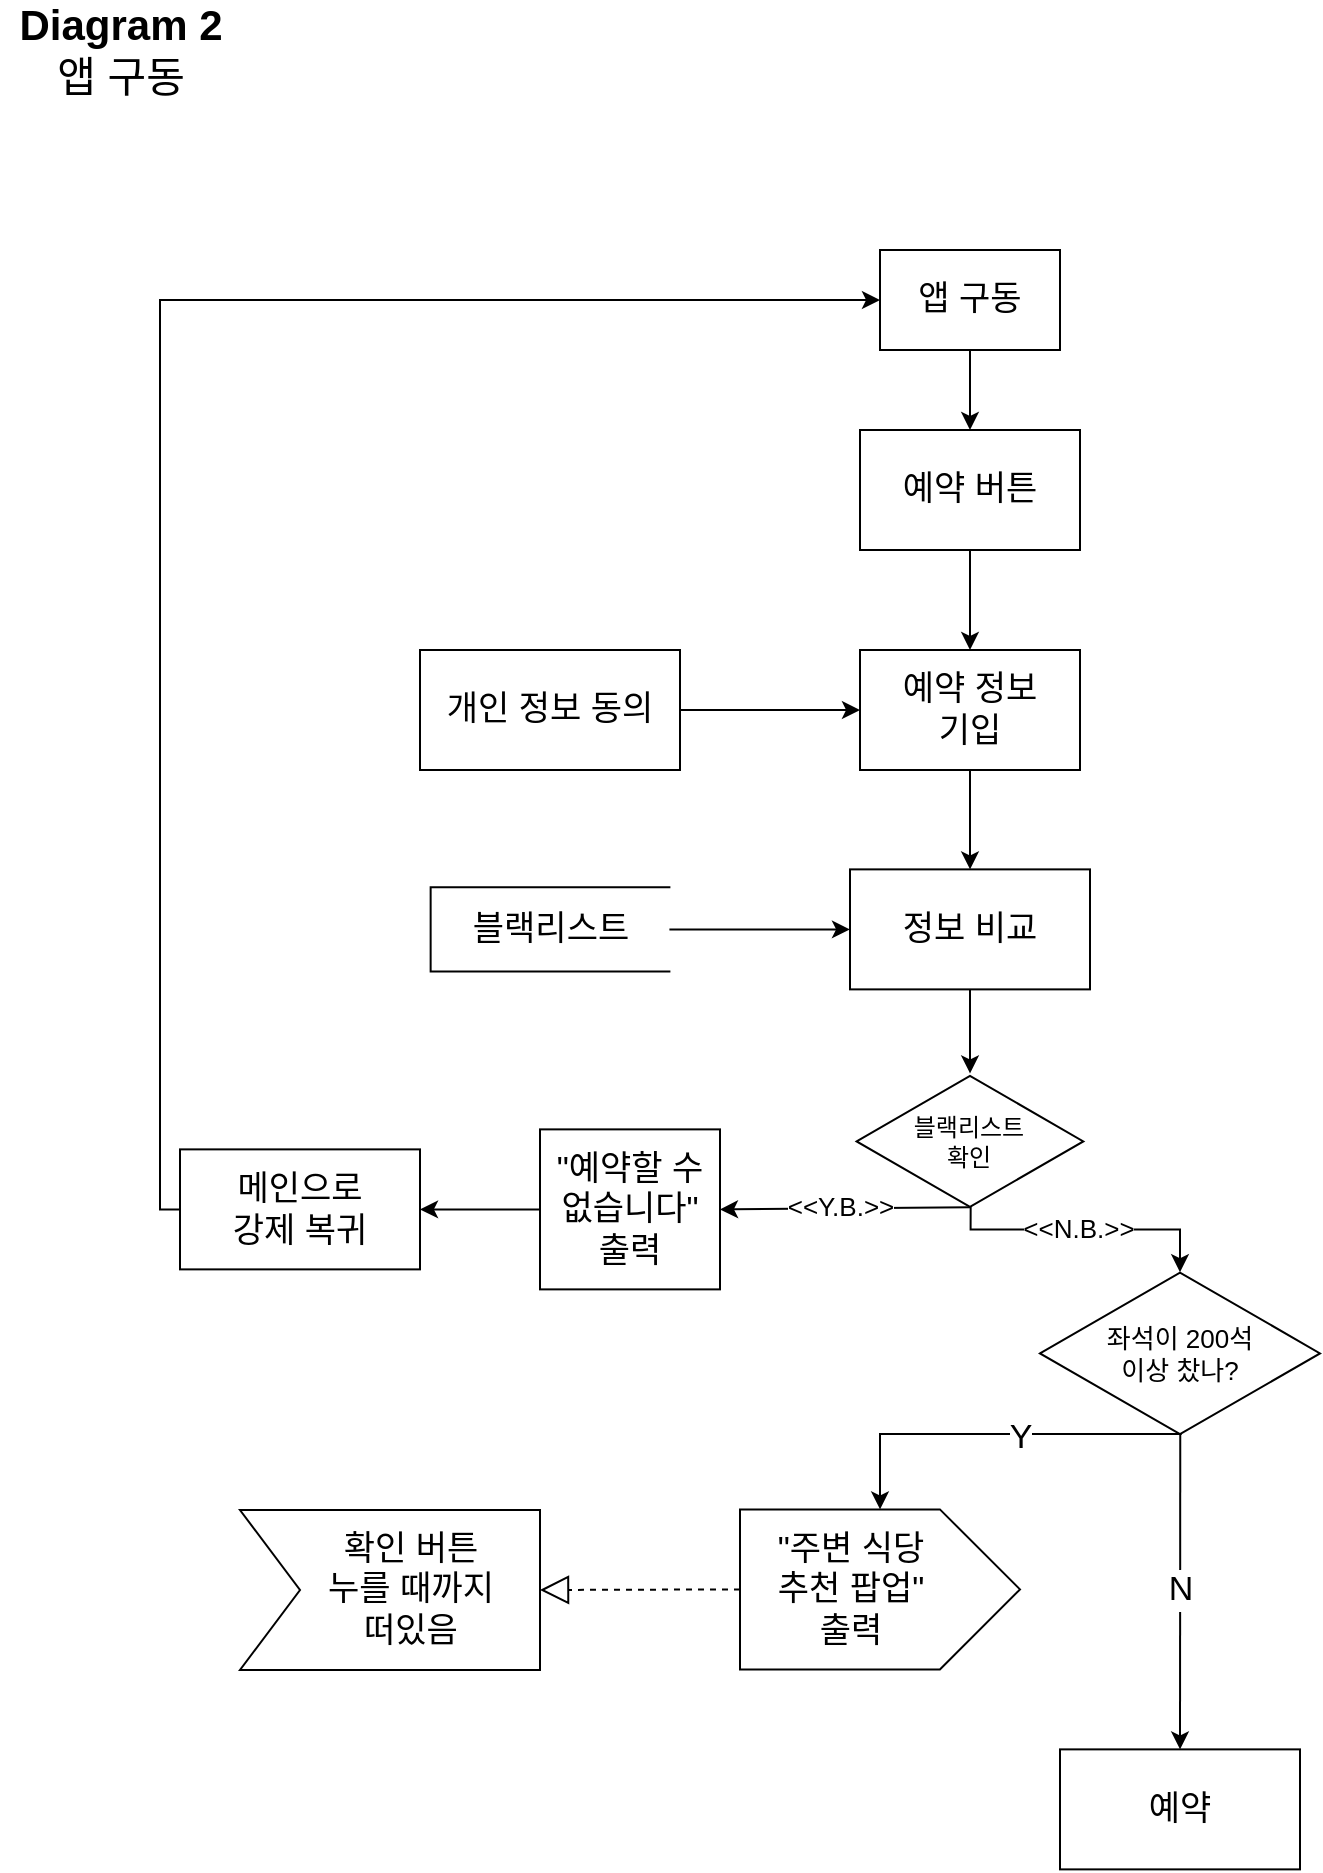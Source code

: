 <mxfile version="17.2.4" type="device"><diagram id="5m8ImbxqSu6qPV4slDl9" name="페이지-1"><mxGraphModel dx="2031" dy="1236" grid="1" gridSize="10" guides="1" tooltips="1" connect="1" arrows="1" fold="1" page="1" pageScale="1" pageWidth="827" pageHeight="1169" math="0" shadow="0"><root><mxCell id="0"/><mxCell id="1" parent="0"/><mxCell id="Mc_krjjgkNhKQVEosxgI-1" value="&lt;font style=&quot;font-size: 21px&quot;&gt;&lt;b&gt;Diagram 2&lt;/b&gt;&lt;br&gt;앱 구동&lt;br&gt;&lt;/font&gt;" style="text;html=1;align=center;verticalAlign=middle;resizable=0;points=[];autosize=1;strokeColor=none;fillColor=none;fontSize=13;" vertex="1" parent="1"><mxGeometry x="60" y="60" width="120" height="40" as="geometry"/></mxCell><mxCell id="Mc_krjjgkNhKQVEosxgI-2" value="앱 구동" style="rounded=0;whiteSpace=wrap;html=1;fontSize=17;" vertex="1" parent="1"><mxGeometry x="500" y="180" width="90" height="50" as="geometry"/></mxCell><mxCell id="Mc_krjjgkNhKQVEosxgI-3" value="예약 버튼" style="rounded=0;whiteSpace=wrap;html=1;fontSize=17;" vertex="1" parent="1"><mxGeometry x="490" y="270" width="110" height="60" as="geometry"/></mxCell><mxCell id="Mc_krjjgkNhKQVEosxgI-5" value="예약 정보&lt;br&gt;기입" style="rounded=0;whiteSpace=wrap;html=1;fontSize=17;" vertex="1" parent="1"><mxGeometry x="490" y="380" width="110" height="60" as="geometry"/></mxCell><mxCell id="Mc_krjjgkNhKQVEosxgI-6" value="개인 정보 동의" style="rounded=0;whiteSpace=wrap;html=1;fontSize=17;" vertex="1" parent="1"><mxGeometry x="270" y="380" width="130" height="60" as="geometry"/></mxCell><mxCell id="Mc_krjjgkNhKQVEosxgI-7" value="" style="endArrow=classic;html=1;rounded=0;fontSize=17;entryX=0.5;entryY=0;entryDx=0;entryDy=0;exitX=0.5;exitY=1;exitDx=0;exitDy=0;" edge="1" parent="1" source="Mc_krjjgkNhKQVEosxgI-2" target="Mc_krjjgkNhKQVEosxgI-3"><mxGeometry width="50" height="50" relative="1" as="geometry"><mxPoint x="560" y="290" as="sourcePoint"/><mxPoint x="610" y="240" as="targetPoint"/></mxGeometry></mxCell><mxCell id="Mc_krjjgkNhKQVEosxgI-8" value="" style="endArrow=classic;html=1;rounded=0;fontSize=17;entryX=0.5;entryY=0;entryDx=0;entryDy=0;exitX=0.5;exitY=1;exitDx=0;exitDy=0;" edge="1" parent="1" source="Mc_krjjgkNhKQVEosxgI-3" target="Mc_krjjgkNhKQVEosxgI-5"><mxGeometry width="50" height="50" relative="1" as="geometry"><mxPoint x="620" y="390" as="sourcePoint"/><mxPoint x="670" y="340" as="targetPoint"/></mxGeometry></mxCell><mxCell id="Mc_krjjgkNhKQVEosxgI-9" value="" style="endArrow=classic;html=1;rounded=0;fontSize=17;entryX=0;entryY=0.5;entryDx=0;entryDy=0;exitX=1;exitY=0.5;exitDx=0;exitDy=0;" edge="1" parent="1" source="Mc_krjjgkNhKQVEosxgI-6" target="Mc_krjjgkNhKQVEosxgI-5"><mxGeometry width="50" height="50" relative="1" as="geometry"><mxPoint x="424" y="550" as="sourcePoint"/><mxPoint x="424" y="460" as="targetPoint"/></mxGeometry></mxCell><mxCell id="Mc_krjjgkNhKQVEosxgI-10" value="정보 비교" style="rounded=0;whiteSpace=wrap;html=1;fontSize=17;" vertex="1" parent="1"><mxGeometry x="485" y="489.69" width="120" height="60" as="geometry"/></mxCell><mxCell id="Mc_krjjgkNhKQVEosxgI-11" value="" style="shape=partialRectangle;whiteSpace=wrap;html=1;bottom=1;right=1;left=1;top=0;fillColor=none;routingCenterX=-0.5;fontSize=17;rotation=90;" vertex="1" parent="1"><mxGeometry x="313.92" y="460.0" width="42.18" height="119.38" as="geometry"/></mxCell><mxCell id="Mc_krjjgkNhKQVEosxgI-12" value="블랙리스트" style="text;html=1;align=center;verticalAlign=middle;resizable=0;points=[];autosize=1;strokeColor=none;fillColor=none;fontSize=17;" vertex="1" parent="1"><mxGeometry x="285" y="504.69" width="100" height="30" as="geometry"/></mxCell><mxCell id="Mc_krjjgkNhKQVEosxgI-13" value="" style="endArrow=classic;html=1;rounded=0;fontSize=17;entryX=0;entryY=0.5;entryDx=0;entryDy=0;exitX=0.5;exitY=0;exitDx=0;exitDy=0;" edge="1" parent="1" source="Mc_krjjgkNhKQVEosxgI-11" target="Mc_krjjgkNhKQVEosxgI-10"><mxGeometry width="50" height="50" relative="1" as="geometry"><mxPoint x="410" y="539.69" as="sourcePoint"/><mxPoint x="460" y="489.69" as="targetPoint"/></mxGeometry></mxCell><mxCell id="Mc_krjjgkNhKQVEosxgI-14" value="&lt;div style=&quot;font-size: 12px;&quot;&gt;블랙리스트&lt;/div&gt;&lt;div style=&quot;font-size: 12px;&quot;&gt;확인&lt;/div&gt;" style="html=1;whiteSpace=wrap;aspect=fixed;shape=isoRectangle;fontSize=12;align=center;" vertex="1" parent="1"><mxGeometry x="488.33" y="591.69" width="113.33" height="68" as="geometry"/></mxCell><mxCell id="Mc_krjjgkNhKQVEosxgI-15" value="" style="endArrow=classic;html=1;rounded=0;fontSize=17;entryX=0.5;entryY=0;entryDx=0;entryDy=0;exitX=0.5;exitY=1;exitDx=0;exitDy=0;" edge="1" parent="1" source="Mc_krjjgkNhKQVEosxgI-5" target="Mc_krjjgkNhKQVEosxgI-10"><mxGeometry width="50" height="50" relative="1" as="geometry"><mxPoint x="650" y="520" as="sourcePoint"/><mxPoint x="670" y="550" as="targetPoint"/></mxGeometry></mxCell><mxCell id="Mc_krjjgkNhKQVEosxgI-16" value="" style="endArrow=classic;html=1;rounded=0;fontSize=17;exitX=0.5;exitY=1;exitDx=0;exitDy=0;" edge="1" parent="1" source="Mc_krjjgkNhKQVEosxgI-10" target="Mc_krjjgkNhKQVEosxgI-14"><mxGeometry width="50" height="50" relative="1" as="geometry"><mxPoint x="640" y="489.69" as="sourcePoint"/><mxPoint x="600" y="599.69" as="targetPoint"/></mxGeometry></mxCell><mxCell id="Mc_krjjgkNhKQVEosxgI-18" value="&quot;예약할 수 없습니다&quot; 출력" style="rounded=0;whiteSpace=wrap;html=1;fontSize=17;" vertex="1" parent="1"><mxGeometry x="330" y="619.69" width="90" height="80" as="geometry"/></mxCell><mxCell id="Mc_krjjgkNhKQVEosxgI-20" value="메인으로 &lt;br&gt;강제 복귀" style="rounded=0;whiteSpace=wrap;html=1;fontSize=17;" vertex="1" parent="1"><mxGeometry x="150" y="629.69" width="120" height="60" as="geometry"/></mxCell><mxCell id="Mc_krjjgkNhKQVEosxgI-21" value="" style="endArrow=classic;html=1;rounded=0;fontSize=17;entryX=1;entryY=0.5;entryDx=0;entryDy=0;exitX=0;exitY=0.5;exitDx=0;exitDy=0;" edge="1" parent="1" source="Mc_krjjgkNhKQVEosxgI-18" target="Mc_krjjgkNhKQVEosxgI-20"><mxGeometry width="50" height="50" relative="1" as="geometry"><mxPoint x="263.92" y="680" as="sourcePoint"/><mxPoint x="313.92" y="630" as="targetPoint"/></mxGeometry></mxCell><mxCell id="Mc_krjjgkNhKQVEosxgI-22" value="" style="endArrow=classic;html=1;rounded=0;fontSize=17;exitX=0;exitY=0.5;exitDx=0;exitDy=0;entryX=0;entryY=0.5;entryDx=0;entryDy=0;edgeStyle=orthogonalEdgeStyle;" edge="1" parent="1" source="Mc_krjjgkNhKQVEosxgI-20" target="Mc_krjjgkNhKQVEosxgI-2"><mxGeometry width="50" height="50" relative="1" as="geometry"><mxPoint x="40" y="600" as="sourcePoint"/><mxPoint x="90" y="550" as="targetPoint"/></mxGeometry></mxCell><mxCell id="Mc_krjjgkNhKQVEosxgI-27" value="좌석이 200석&lt;br style=&quot;font-size: 13px;&quot;&gt;이상 찼나?" style="html=1;whiteSpace=wrap;aspect=fixed;shape=isoRectangle;fontSize=13;" vertex="1" parent="1"><mxGeometry x="580" y="689.69" width="140" height="84" as="geometry"/></mxCell><mxCell id="Mc_krjjgkNhKQVEosxgI-28" value="" style="endArrow=classic;html=1;rounded=0;fontSize=17;entryX=1;entryY=0.5;entryDx=0;entryDy=0;exitX=0.502;exitY=0.984;exitDx=0;exitDy=0;exitPerimeter=0;" edge="1" parent="1" source="Mc_krjjgkNhKQVEosxgI-14" target="Mc_krjjgkNhKQVEosxgI-18"><mxGeometry width="50" height="50" relative="1" as="geometry"><mxPoint x="460" y="709.69" as="sourcePoint"/><mxPoint x="510" y="659.69" as="targetPoint"/></mxGeometry></mxCell><mxCell id="Mc_krjjgkNhKQVEosxgI-32" value="&amp;lt;&amp;lt;Y.B.&amp;gt;&amp;gt;" style="edgeLabel;html=1;align=center;verticalAlign=middle;resizable=0;points=[];fontSize=13;" vertex="1" connectable="0" parent="Mc_krjjgkNhKQVEosxgI-28"><mxGeometry x="-0.166" relative="1" as="geometry"><mxPoint x="-13" y="-1" as="offset"/></mxGeometry></mxCell><mxCell id="Mc_krjjgkNhKQVEosxgI-31" value="" style="endArrow=classic;html=1;rounded=0;fontSize=17;exitX=0.503;exitY=0.978;exitDx=0;exitDy=0;exitPerimeter=0;edgeStyle=orthogonalEdgeStyle;entryX=0.5;entryY=0.017;entryDx=0;entryDy=0;entryPerimeter=0;" edge="1" parent="1" source="Mc_krjjgkNhKQVEosxgI-14" target="Mc_krjjgkNhKQVEosxgI-27"><mxGeometry width="50" height="50" relative="1" as="geometry"><mxPoint x="603.33" y="679.69" as="sourcePoint"/><mxPoint x="653.33" y="629.69" as="targetPoint"/><Array as="points"><mxPoint x="545" y="669.69"/><mxPoint x="650" y="669.69"/></Array></mxGeometry></mxCell><mxCell id="Mc_krjjgkNhKQVEosxgI-33" value="&amp;lt;&amp;lt;N.B.&amp;gt;&amp;gt;" style="edgeLabel;html=1;align=center;verticalAlign=middle;resizable=0;points=[];fontSize=13;" vertex="1" connectable="0" parent="Mc_krjjgkNhKQVEosxgI-31"><mxGeometry x="-0.243" relative="1" as="geometry"><mxPoint x="13" y="-1" as="offset"/></mxGeometry></mxCell><mxCell id="Mc_krjjgkNhKQVEosxgI-34" value="" style="shape=offPageConnector;whiteSpace=wrap;html=1;fontSize=13;rotation=-90;size=0.286;" vertex="1" parent="1"><mxGeometry x="460" y="779.69" width="80" height="140" as="geometry"/></mxCell><mxCell id="Mc_krjjgkNhKQVEosxgI-35" value="&quot;주변 식당&lt;br style=&quot;font-size: 17px;&quot;&gt;추천 팝업&quot;&lt;br style=&quot;font-size: 17px;&quot;&gt;출력" style="text;html=1;align=center;verticalAlign=middle;resizable=0;points=[];autosize=1;strokeColor=none;fillColor=none;fontSize=17;" vertex="1" parent="1"><mxGeometry x="440" y="814.69" width="90" height="70" as="geometry"/></mxCell><mxCell id="Mc_krjjgkNhKQVEosxgI-36" value="" style="edgeStyle=orthogonalEdgeStyle;elbow=horizontal;endArrow=classic;html=1;rounded=0;fontSize=17;exitX=0.506;exitY=0.98;exitDx=0;exitDy=0;exitPerimeter=0;entryX=1;entryY=0.5;entryDx=0;entryDy=0;" edge="1" parent="1" source="Mc_krjjgkNhKQVEosxgI-27" target="Mc_krjjgkNhKQVEosxgI-34"><mxGeometry width="50" height="50" relative="1" as="geometry"><mxPoint x="440" y="769.69" as="sourcePoint"/><mxPoint x="480" y="789.69" as="targetPoint"/></mxGeometry></mxCell><mxCell id="Mc_krjjgkNhKQVEosxgI-37" value="Y" style="edgeLabel;html=1;align=center;verticalAlign=middle;resizable=0;points=[];fontSize=17;" vertex="1" connectable="0" parent="Mc_krjjgkNhKQVEosxgI-36"><mxGeometry x="-0.074" relative="1" as="geometry"><mxPoint x="6" y="2" as="offset"/></mxGeometry></mxCell><mxCell id="Mc_krjjgkNhKQVEosxgI-38" value="" style="endArrow=classic;html=1;rounded=0;fontSize=17;entryX=0.5;entryY=0;entryDx=0;entryDy=0;exitX=0.501;exitY=0.98;exitDx=0;exitDy=0;exitPerimeter=0;" edge="1" parent="1" source="Mc_krjjgkNhKQVEosxgI-27" target="Mc_krjjgkNhKQVEosxgI-39"><mxGeometry width="50" height="50" relative="1" as="geometry"><mxPoint x="660" y="779.69" as="sourcePoint"/><mxPoint x="660" y="829.69" as="targetPoint"/></mxGeometry></mxCell><mxCell id="Mc_krjjgkNhKQVEosxgI-40" value="N" style="edgeLabel;html=1;align=center;verticalAlign=middle;resizable=0;points=[];fontSize=17;" vertex="1" connectable="0" parent="Mc_krjjgkNhKQVEosxgI-38"><mxGeometry x="-0.126" y="1" relative="1" as="geometry"><mxPoint x="-1" y="9" as="offset"/></mxGeometry></mxCell><mxCell id="Mc_krjjgkNhKQVEosxgI-39" value="예약" style="rounded=0;whiteSpace=wrap;html=1;fontSize=17;" vertex="1" parent="1"><mxGeometry x="590" y="929.69" width="120" height="60" as="geometry"/></mxCell><mxCell id="Mc_krjjgkNhKQVEosxgI-42" value="" style="html=1;shadow=0;dashed=0;align=center;verticalAlign=middle;shape=mxgraph.arrows2.arrow;dy=0;dx=0;notch=30;fontSize=17;" vertex="1" parent="1"><mxGeometry x="180" y="810" width="150" height="80" as="geometry"/></mxCell><mxCell id="Mc_krjjgkNhKQVEosxgI-43" value="확인 버튼&lt;br&gt;누를 때까지&lt;br&gt;떠있음" style="text;html=1;align=center;verticalAlign=middle;resizable=0;points=[];autosize=1;strokeColor=none;fillColor=none;fontSize=17;" vertex="1" parent="1"><mxGeometry x="210" y="814.69" width="110" height="70" as="geometry"/></mxCell><mxCell id="Mc_krjjgkNhKQVEosxgI-46" value="" style="endArrow=block;dashed=1;endFill=0;endSize=12;html=1;rounded=0;fontSize=17;exitX=0.5;exitY=0;exitDx=0;exitDy=0;entryX=1;entryY=0.5;entryDx=0;entryDy=0;entryPerimeter=0;" edge="1" parent="1" source="Mc_krjjgkNhKQVEosxgI-34" target="Mc_krjjgkNhKQVEosxgI-42"><mxGeometry width="160" relative="1" as="geometry"><mxPoint x="270" y="950" as="sourcePoint"/><mxPoint x="430" y="950" as="targetPoint"/></mxGeometry></mxCell></root></mxGraphModel></diagram></mxfile>